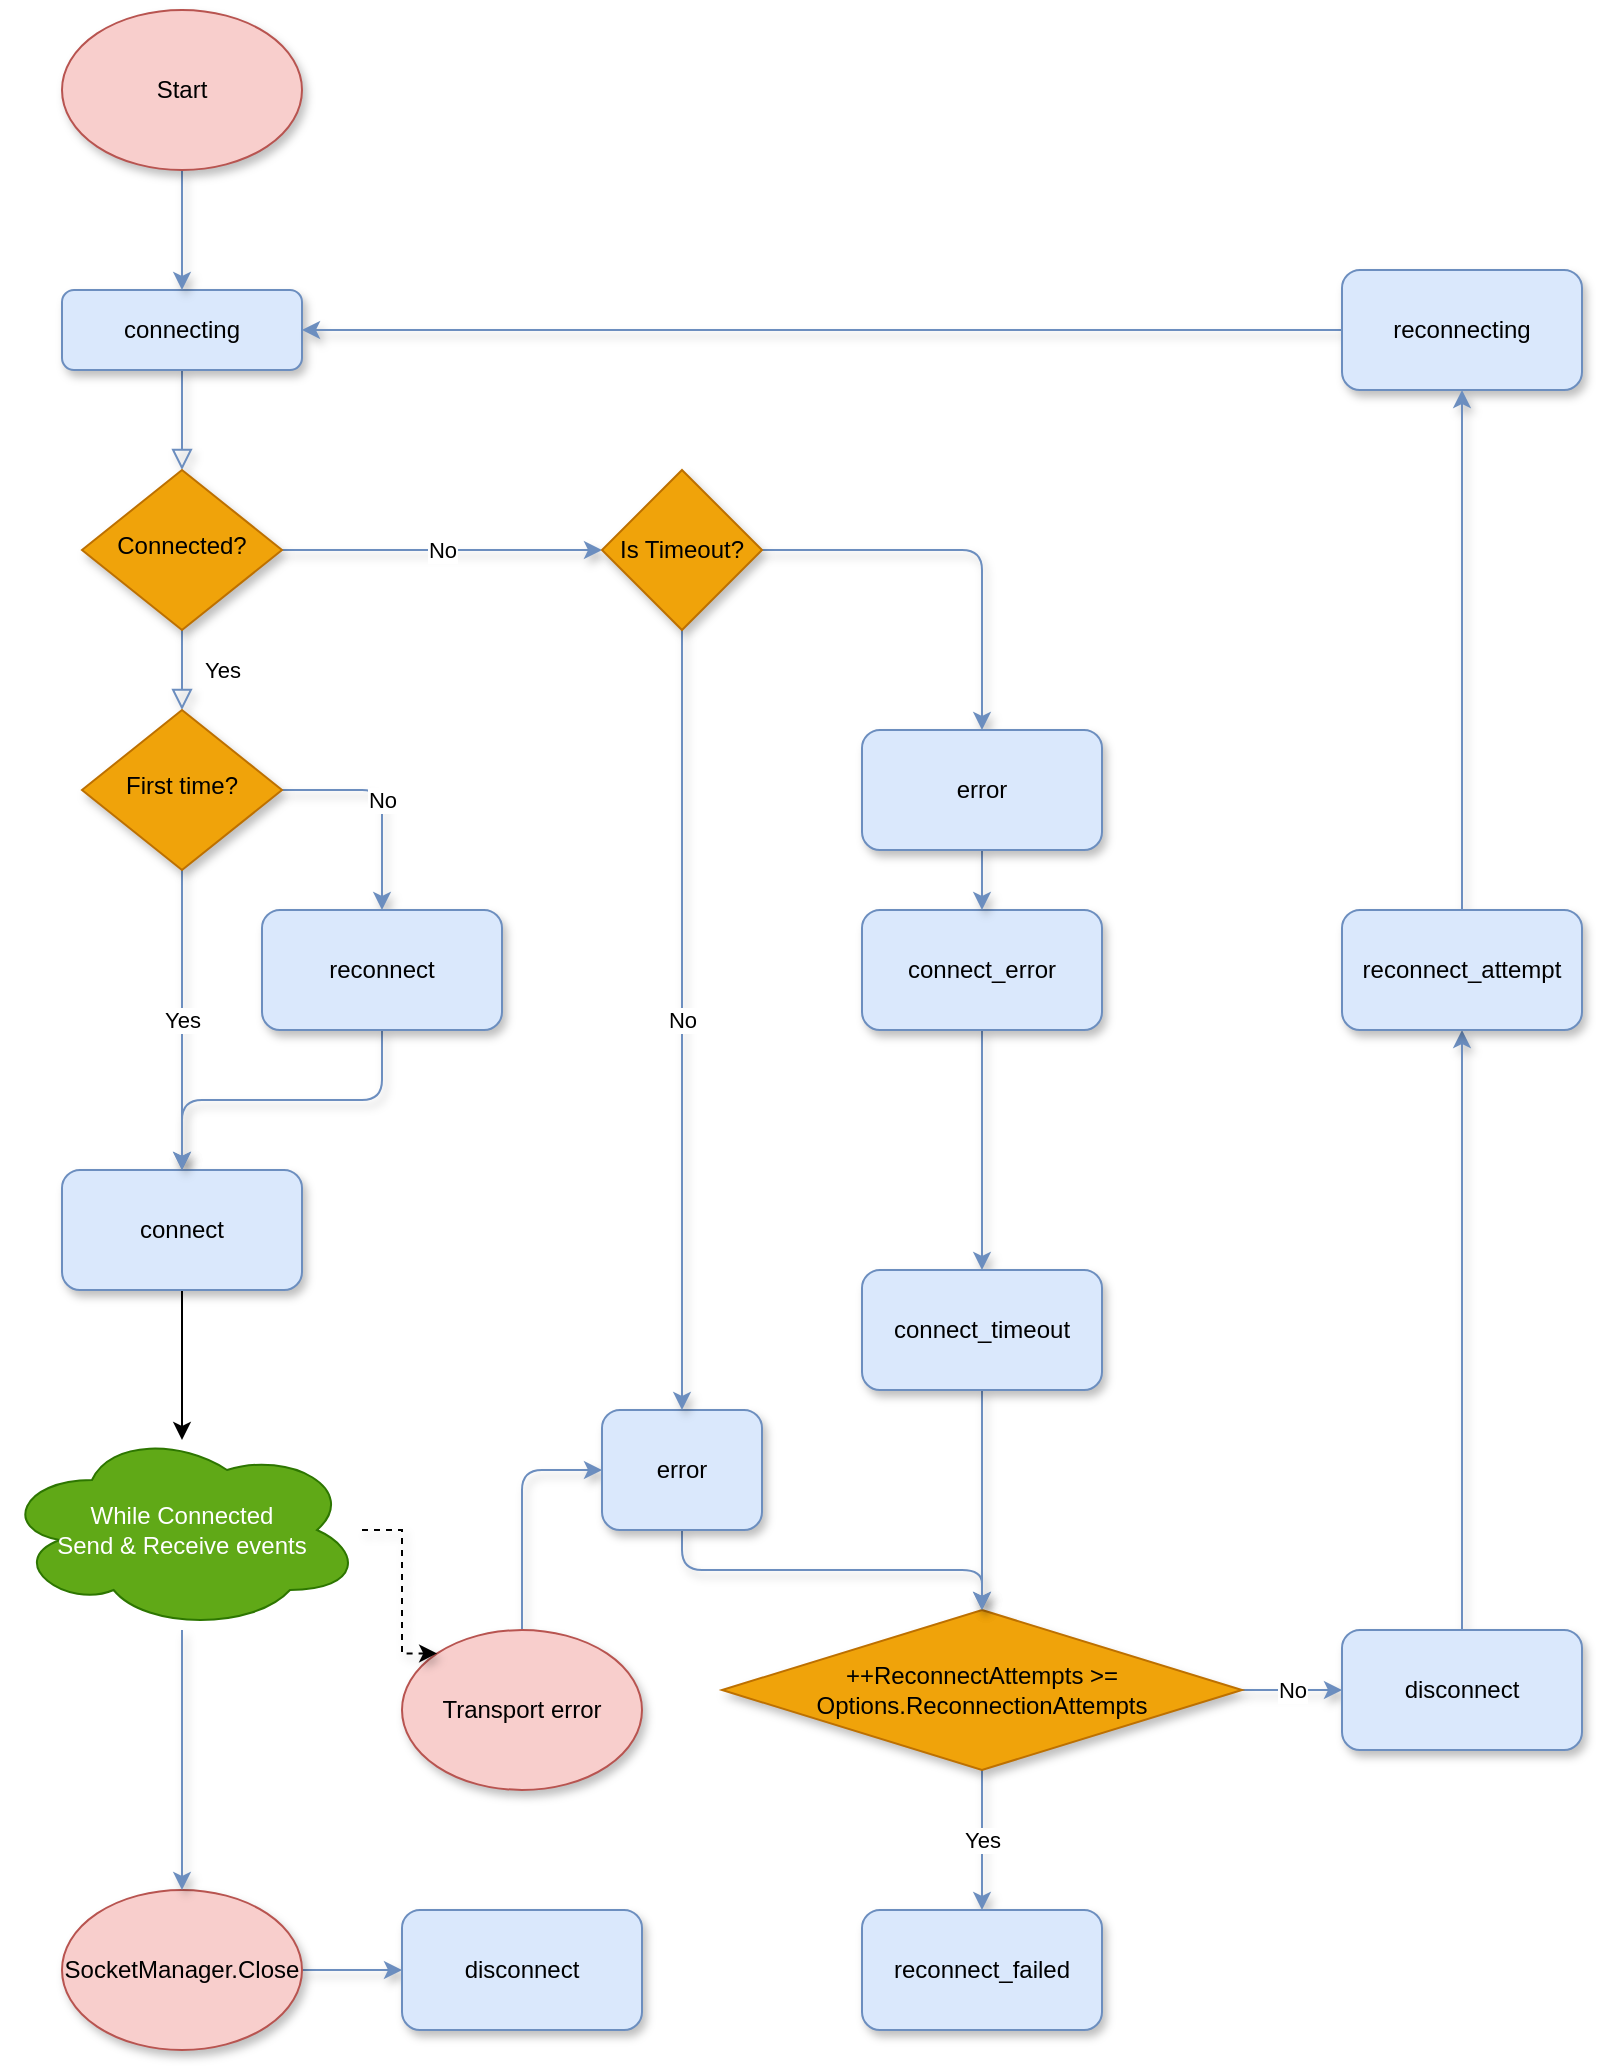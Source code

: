 <mxfile version="14.4.3" type="device"><diagram id="C5RBs43oDa-KdzZeNtuy" name="Page-1"><mxGraphModel dx="2048" dy="1168" grid="1" gridSize="10" guides="1" tooltips="1" connect="1" arrows="1" fold="1" page="1" pageScale="1" pageWidth="827" pageHeight="1169" math="0" shadow="0"><root><mxCell id="WIyWlLk6GJQsqaUBKTNV-0"/><mxCell id="WIyWlLk6GJQsqaUBKTNV-1" parent="WIyWlLk6GJQsqaUBKTNV-0"/><mxCell id="WIyWlLk6GJQsqaUBKTNV-2" value="" style="html=1;jettySize=auto;orthogonalLoop=1;fontSize=11;endArrow=block;endFill=0;endSize=8;strokeWidth=1;shadow=1;labelBackgroundColor=none;edgeStyle=orthogonalEdgeStyle;sketch=0;fillColor=#dae8fc;strokeColor=#6C8EBF;snapToPoint=0;" parent="WIyWlLk6GJQsqaUBKTNV-1" source="WIyWlLk6GJQsqaUBKTNV-3" target="WIyWlLk6GJQsqaUBKTNV-6" edge="1"><mxGeometry relative="1" as="geometry"/></mxCell><mxCell id="WIyWlLk6GJQsqaUBKTNV-3" value="connecting" style="whiteSpace=wrap;html=1;fontSize=12;glass=0;strokeWidth=1;shadow=1;sketch=0;fillColor=#dae8fc;strokeColor=#6C8EBF;snapToPoint=0;rounded=1;" parent="WIyWlLk6GJQsqaUBKTNV-1" vertex="1"><mxGeometry x="110" y="170" width="120" height="40" as="geometry"/></mxCell><mxCell id="WIyWlLk6GJQsqaUBKTNV-4" value="Yes" style="html=1;jettySize=auto;orthogonalLoop=1;fontSize=11;endArrow=block;endFill=0;endSize=8;strokeWidth=1;shadow=1;labelBackgroundColor=none;edgeStyle=orthogonalEdgeStyle;sketch=0;fillColor=#dae8fc;strokeColor=#6C8EBF;snapToPoint=0;" parent="WIyWlLk6GJQsqaUBKTNV-1" source="WIyWlLk6GJQsqaUBKTNV-6" target="WIyWlLk6GJQsqaUBKTNV-10" edge="1"><mxGeometry y="20" relative="1" as="geometry"><mxPoint as="offset"/></mxGeometry></mxCell><mxCell id="mvZYUtFKucEdSRb3_OM7-25" value="No" style="edgeStyle=orthogonalEdgeStyle;orthogonalLoop=1;jettySize=auto;html=1;entryX=0;entryY=0.5;entryDx=0;entryDy=0;shadow=1;sketch=0;fillColor=#dae8fc;strokeColor=#6C8EBF;snapToPoint=0;" parent="WIyWlLk6GJQsqaUBKTNV-1" source="WIyWlLk6GJQsqaUBKTNV-6" target="mvZYUtFKucEdSRb3_OM7-27" edge="1"><mxGeometry relative="1" as="geometry"/></mxCell><mxCell id="WIyWlLk6GJQsqaUBKTNV-6" value="Connected?" style="rhombus;whiteSpace=wrap;html=1;shadow=1;fontFamily=Helvetica;fontSize=12;align=center;strokeWidth=1;spacing=6;spacingTop=-4;sketch=0;fillColor=#f0a30a;strokeColor=#BD7000;snapToPoint=0;" parent="WIyWlLk6GJQsqaUBKTNV-1" vertex="1"><mxGeometry x="120" y="260" width="100" height="80" as="geometry"/></mxCell><mxCell id="mvZYUtFKucEdSRb3_OM7-16" value="Yes" style="edgeStyle=orthogonalEdgeStyle;orthogonalLoop=1;jettySize=auto;html=1;entryX=0.5;entryY=0;entryDx=0;entryDy=0;exitX=0.5;exitY=1;exitDx=0;exitDy=0;shadow=1;sketch=0;fillColor=#dae8fc;strokeColor=#6C8EBF;snapToPoint=0;" parent="WIyWlLk6GJQsqaUBKTNV-1" source="WIyWlLk6GJQsqaUBKTNV-10" target="mvZYUtFKucEdSRb3_OM7-15" edge="1"><mxGeometry relative="1" as="geometry"/></mxCell><mxCell id="mvZYUtFKucEdSRb3_OM7-18" value="No" style="edgeStyle=orthogonalEdgeStyle;orthogonalLoop=1;jettySize=auto;html=1;exitX=1;exitY=0.5;exitDx=0;exitDy=0;entryX=0.5;entryY=0;entryDx=0;entryDy=0;shadow=1;sketch=0;fillColor=#dae8fc;strokeColor=#6C8EBF;snapToPoint=0;" parent="WIyWlLk6GJQsqaUBKTNV-1" source="WIyWlLk6GJQsqaUBKTNV-10" target="mvZYUtFKucEdSRb3_OM7-17" edge="1"><mxGeometry relative="1" as="geometry"/></mxCell><mxCell id="WIyWlLk6GJQsqaUBKTNV-10" value="First time?" style="rhombus;whiteSpace=wrap;html=1;shadow=1;fontFamily=Helvetica;fontSize=12;align=center;strokeWidth=1;spacing=6;spacingTop=-4;sketch=0;fillColor=#f0a30a;strokeColor=#BD7000;snapToPoint=0;" parent="WIyWlLk6GJQsqaUBKTNV-1" vertex="1"><mxGeometry x="120" y="380" width="100" height="80" as="geometry"/></mxCell><mxCell id="mvZYUtFKucEdSRb3_OM7-3" value="No" style="edgeStyle=orthogonalEdgeStyle;orthogonalLoop=1;jettySize=auto;html=1;entryX=0;entryY=0.5;entryDx=0;entryDy=0;exitX=1;exitY=0.5;exitDx=0;exitDy=0;shadow=1;sketch=0;fillColor=#dae8fc;strokeColor=#6C8EBF;snapToPoint=0;" parent="WIyWlLk6GJQsqaUBKTNV-1" source="mvZYUtFKucEdSRb3_OM7-0" target="mvZYUtFKucEdSRb3_OM7-9" edge="1"><mxGeometry relative="1" as="geometry"><mxPoint x="720" y="870" as="sourcePoint"/><mxPoint x="740" y="870" as="targetPoint"/></mxGeometry></mxCell><mxCell id="mvZYUtFKucEdSRb3_OM7-7" value="Yes" style="edgeStyle=orthogonalEdgeStyle;orthogonalLoop=1;jettySize=auto;html=1;entryX=0.5;entryY=0;entryDx=0;entryDy=0;shadow=1;sketch=0;fillColor=#dae8fc;strokeColor=#6C8EBF;snapToPoint=0;" parent="WIyWlLk6GJQsqaUBKTNV-1" source="mvZYUtFKucEdSRb3_OM7-0" target="mvZYUtFKucEdSRb3_OM7-4" edge="1"><mxGeometry relative="1" as="geometry"/></mxCell><mxCell id="mvZYUtFKucEdSRb3_OM7-0" value="++ReconnectAttempts &amp;gt;= Options.ReconnectionAttempts" style="rhombus;whiteSpace=wrap;html=1;shadow=1;sketch=0;fillColor=#f0a30a;strokeColor=#BD7000;snapToPoint=0;" parent="WIyWlLk6GJQsqaUBKTNV-1" vertex="1"><mxGeometry x="440" y="830" width="260" height="80" as="geometry"/></mxCell><mxCell id="mvZYUtFKucEdSRb3_OM7-4" value="reconnect_failed" style="whiteSpace=wrap;html=1;shadow=1;sketch=0;fillColor=#dae8fc;strokeColor=#6C8EBF;snapToPoint=0;rounded=1;glass=0;" parent="WIyWlLk6GJQsqaUBKTNV-1" vertex="1"><mxGeometry x="510" y="980" width="120" height="60" as="geometry"/></mxCell><mxCell id="mvZYUtFKucEdSRb3_OM7-13" style="edgeStyle=orthogonalEdgeStyle;orthogonalLoop=1;jettySize=auto;html=1;entryX=0.5;entryY=1;entryDx=0;entryDy=0;shadow=1;sketch=0;fillColor=#dae8fc;strokeColor=#6C8EBF;snapToPoint=0;" parent="WIyWlLk6GJQsqaUBKTNV-1" source="mvZYUtFKucEdSRb3_OM7-9" target="lUr3qCE6-xbkdmzD0Bv6-7" edge="1"><mxGeometry relative="1" as="geometry"><mxPoint x="844" y="570" as="targetPoint"/></mxGeometry></mxCell><mxCell id="mvZYUtFKucEdSRb3_OM7-9" value="disconnect" style="whiteSpace=wrap;html=1;shadow=1;sketch=0;fillColor=#dae8fc;strokeColor=#6C8EBF;snapToPoint=0;rounded=1;glass=0;" parent="WIyWlLk6GJQsqaUBKTNV-1" vertex="1"><mxGeometry x="750" y="840" width="120" height="60" as="geometry"/></mxCell><mxCell id="mvZYUtFKucEdSRb3_OM7-14" style="edgeStyle=orthogonalEdgeStyle;orthogonalLoop=1;jettySize=auto;html=1;entryX=1;entryY=0.5;entryDx=0;entryDy=0;shadow=1;sketch=0;fillColor=#dae8fc;strokeColor=#6C8EBF;snapToPoint=0;" parent="WIyWlLk6GJQsqaUBKTNV-1" source="mvZYUtFKucEdSRb3_OM7-10" target="WIyWlLk6GJQsqaUBKTNV-3" edge="1"><mxGeometry relative="1" as="geometry"/></mxCell><mxCell id="mvZYUtFKucEdSRb3_OM7-10" value="reconnecting" style="whiteSpace=wrap;html=1;shadow=1;sketch=0;fillColor=#dae8fc;strokeColor=#6C8EBF;snapToPoint=0;rounded=1;glass=0;" parent="WIyWlLk6GJQsqaUBKTNV-1" vertex="1"><mxGeometry x="750" y="160" width="120" height="60" as="geometry"/></mxCell><mxCell id="lUr3qCE6-xbkdmzD0Bv6-2" style="edgeStyle=orthogonalEdgeStyle;rounded=0;orthogonalLoop=1;jettySize=auto;html=1;entryX=0.5;entryY=0.05;entryDx=0;entryDy=0;entryPerimeter=0;" edge="1" parent="WIyWlLk6GJQsqaUBKTNV-1" source="mvZYUtFKucEdSRb3_OM7-15" target="lUr3qCE6-xbkdmzD0Bv6-1"><mxGeometry relative="1" as="geometry"/></mxCell><mxCell id="mvZYUtFKucEdSRb3_OM7-15" value="connect" style="whiteSpace=wrap;html=1;shadow=1;sketch=0;fillColor=#dae8fc;strokeColor=#6C8EBF;snapToPoint=0;rounded=1;glass=0;" parent="WIyWlLk6GJQsqaUBKTNV-1" vertex="1"><mxGeometry x="110" y="610" width="120" height="60" as="geometry"/></mxCell><mxCell id="lUr3qCE6-xbkdmzD0Bv6-0" style="edgeStyle=orthogonalEdgeStyle;rounded=1;orthogonalLoop=1;jettySize=auto;html=1;entryX=0.5;entryY=0;entryDx=0;entryDy=0;shadow=1;strokeColor=#6C8EBF;fillColor=#dae8fc;sketch=0;exitX=0.5;exitY=1;exitDx=0;exitDy=0;" edge="1" parent="WIyWlLk6GJQsqaUBKTNV-1" source="mvZYUtFKucEdSRb3_OM7-17" target="mvZYUtFKucEdSRb3_OM7-15"><mxGeometry relative="1" as="geometry"/></mxCell><mxCell id="mvZYUtFKucEdSRb3_OM7-17" value="reconnect" style="whiteSpace=wrap;html=1;shadow=1;sketch=0;fillColor=#dae8fc;strokeColor=#6C8EBF;snapToPoint=0;rounded=1;glass=0;" parent="WIyWlLk6GJQsqaUBKTNV-1" vertex="1"><mxGeometry x="210" y="480" width="120" height="60" as="geometry"/></mxCell><mxCell id="mvZYUtFKucEdSRb3_OM7-21" style="edgeStyle=orthogonalEdgeStyle;orthogonalLoop=1;jettySize=auto;html=1;entryX=0.5;entryY=0;entryDx=0;entryDy=0;shadow=1;sketch=0;fillColor=#dae8fc;strokeColor=#6C8EBF;" parent="WIyWlLk6GJQsqaUBKTNV-1" source="mvZYUtFKucEdSRb3_OM7-20" target="WIyWlLk6GJQsqaUBKTNV-3" edge="1"><mxGeometry relative="1" as="geometry"/></mxCell><mxCell id="mvZYUtFKucEdSRb3_OM7-20" value="Start" style="ellipse;whiteSpace=wrap;html=1;shadow=1;sketch=0;fillColor=#f8cecc;strokeColor=#b85450;" parent="WIyWlLk6GJQsqaUBKTNV-1" vertex="1"><mxGeometry x="110" y="30" width="120" height="80" as="geometry"/></mxCell><mxCell id="mvZYUtFKucEdSRb3_OM7-38" style="edgeStyle=orthogonalEdgeStyle;orthogonalLoop=1;jettySize=auto;html=1;entryX=0;entryY=0.5;entryDx=0;entryDy=0;shadow=1;sketch=0;fillColor=#dae8fc;strokeColor=#6C8EBF;snapToPoint=0;" parent="WIyWlLk6GJQsqaUBKTNV-1" source="mvZYUtFKucEdSRb3_OM7-22" target="mvZYUtFKucEdSRb3_OM7-24" edge="1"><mxGeometry relative="1" as="geometry"/></mxCell><mxCell id="mvZYUtFKucEdSRb3_OM7-22" value="Transport error" style="ellipse;whiteSpace=wrap;html=1;shadow=1;sketch=0;fillColor=#f8cecc;strokeColor=#b85450;snapToPoint=0;" parent="WIyWlLk6GJQsqaUBKTNV-1" vertex="1"><mxGeometry x="280" y="840" width="120" height="80" as="geometry"/></mxCell><mxCell id="mvZYUtFKucEdSRb3_OM7-29" style="edgeStyle=orthogonalEdgeStyle;orthogonalLoop=1;jettySize=auto;html=1;entryX=0.5;entryY=0;entryDx=0;entryDy=0;exitX=0.5;exitY=1;exitDx=0;exitDy=0;shadow=1;sketch=0;fillColor=#dae8fc;strokeColor=#6C8EBF;snapToPoint=0;" parent="WIyWlLk6GJQsqaUBKTNV-1" source="mvZYUtFKucEdSRb3_OM7-24" target="mvZYUtFKucEdSRb3_OM7-0" edge="1"><mxGeometry relative="1" as="geometry"><mxPoint x="406" y="730" as="sourcePoint"/></mxGeometry></mxCell><mxCell id="mvZYUtFKucEdSRb3_OM7-24" value="error" style="whiteSpace=wrap;html=1;shadow=1;sketch=0;fillColor=#dae8fc;strokeColor=#6C8EBF;snapToPoint=0;rounded=1;glass=0;" parent="WIyWlLk6GJQsqaUBKTNV-1" vertex="1"><mxGeometry x="380" y="730" width="80" height="60" as="geometry"/></mxCell><mxCell id="mvZYUtFKucEdSRb3_OM7-28" value="No" style="edgeStyle=orthogonalEdgeStyle;orthogonalLoop=1;jettySize=auto;html=1;entryX=0.5;entryY=0;entryDx=0;entryDy=0;shadow=1;sketch=0;fillColor=#dae8fc;strokeColor=#6C8EBF;snapToPoint=0;" parent="WIyWlLk6GJQsqaUBKTNV-1" source="mvZYUtFKucEdSRb3_OM7-27" target="mvZYUtFKucEdSRb3_OM7-24" edge="1"><mxGeometry relative="1" as="geometry"/></mxCell><mxCell id="mvZYUtFKucEdSRb3_OM7-33" style="edgeStyle=orthogonalEdgeStyle;orthogonalLoop=1;jettySize=auto;html=1;entryX=0.5;entryY=0;entryDx=0;entryDy=0;shadow=1;sketch=0;fillColor=#dae8fc;strokeColor=#6C8EBF;snapToPoint=0;" parent="WIyWlLk6GJQsqaUBKTNV-1" source="mvZYUtFKucEdSRb3_OM7-27" target="mvZYUtFKucEdSRb3_OM7-32" edge="1"><mxGeometry relative="1" as="geometry"/></mxCell><mxCell id="mvZYUtFKucEdSRb3_OM7-27" value="Is Timeout?" style="rhombus;whiteSpace=wrap;html=1;shadow=1;sketch=0;fillColor=#f0a30a;strokeColor=#BD7000;snapToPoint=0;" parent="WIyWlLk6GJQsqaUBKTNV-1" vertex="1"><mxGeometry x="380" y="260" width="80" height="80" as="geometry"/></mxCell><mxCell id="mvZYUtFKucEdSRb3_OM7-35" style="edgeStyle=orthogonalEdgeStyle;orthogonalLoop=1;jettySize=auto;html=1;entryX=0.5;entryY=0;entryDx=0;entryDy=0;shadow=1;sketch=0;fillColor=#dae8fc;strokeColor=#6C8EBF;snapToPoint=0;" parent="WIyWlLk6GJQsqaUBKTNV-1" source="mvZYUtFKucEdSRb3_OM7-30" target="mvZYUtFKucEdSRb3_OM7-31" edge="1"><mxGeometry relative="1" as="geometry"/></mxCell><mxCell id="mvZYUtFKucEdSRb3_OM7-30" value="connect_error" style="whiteSpace=wrap;html=1;shadow=1;sketch=0;fillColor=#dae8fc;strokeColor=#6C8EBF;snapToPoint=0;rounded=1;glass=0;" parent="WIyWlLk6GJQsqaUBKTNV-1" vertex="1"><mxGeometry x="510" y="480" width="120" height="60" as="geometry"/></mxCell><mxCell id="mvZYUtFKucEdSRb3_OM7-36" style="edgeStyle=orthogonalEdgeStyle;orthogonalLoop=1;jettySize=auto;html=1;entryX=0.5;entryY=0;entryDx=0;entryDy=0;shadow=1;sketch=0;fillColor=#dae8fc;strokeColor=#6C8EBF;snapToPoint=0;" parent="WIyWlLk6GJQsqaUBKTNV-1" source="mvZYUtFKucEdSRb3_OM7-31" target="mvZYUtFKucEdSRb3_OM7-0" edge="1"><mxGeometry relative="1" as="geometry"/></mxCell><mxCell id="mvZYUtFKucEdSRb3_OM7-31" value="connect_timeout" style="whiteSpace=wrap;html=1;shadow=1;sketch=0;fillColor=#dae8fc;strokeColor=#6C8EBF;snapToPoint=0;rounded=1;glass=0;" parent="WIyWlLk6GJQsqaUBKTNV-1" vertex="1"><mxGeometry x="510" y="660" width="120" height="60" as="geometry"/></mxCell><mxCell id="mvZYUtFKucEdSRb3_OM7-34" style="edgeStyle=orthogonalEdgeStyle;orthogonalLoop=1;jettySize=auto;html=1;entryX=0.5;entryY=0;entryDx=0;entryDy=0;shadow=1;sketch=0;fillColor=#dae8fc;strokeColor=#6C8EBF;snapToPoint=0;" parent="WIyWlLk6GJQsqaUBKTNV-1" source="mvZYUtFKucEdSRb3_OM7-32" target="mvZYUtFKucEdSRb3_OM7-30" edge="1"><mxGeometry relative="1" as="geometry"/></mxCell><mxCell id="mvZYUtFKucEdSRb3_OM7-32" value="error" style="whiteSpace=wrap;html=1;shadow=1;sketch=0;fillColor=#dae8fc;strokeColor=#6C8EBF;snapToPoint=0;rounded=1;glass=0;" parent="WIyWlLk6GJQsqaUBKTNV-1" vertex="1"><mxGeometry x="510" y="390" width="120" height="60" as="geometry"/></mxCell><mxCell id="mvZYUtFKucEdSRb3_OM7-41" style="edgeStyle=orthogonalEdgeStyle;orthogonalLoop=1;jettySize=auto;html=1;entryX=0;entryY=0.5;entryDx=0;entryDy=0;shadow=1;sketch=0;fillColor=#dae8fc;strokeColor=#6C8EBF;snapToPoint=0;" parent="WIyWlLk6GJQsqaUBKTNV-1" source="mvZYUtFKucEdSRb3_OM7-39" target="mvZYUtFKucEdSRb3_OM7-40" edge="1"><mxGeometry relative="1" as="geometry"/></mxCell><mxCell id="mvZYUtFKucEdSRb3_OM7-39" value="SocketManager.Close" style="ellipse;whiteSpace=wrap;html=1;shadow=1;sketch=0;fillColor=#f8cecc;strokeColor=#b85450;snapToPoint=0;" parent="WIyWlLk6GJQsqaUBKTNV-1" vertex="1"><mxGeometry x="110" y="970" width="120" height="80" as="geometry"/></mxCell><mxCell id="mvZYUtFKucEdSRb3_OM7-40" value="disconnect" style="whiteSpace=wrap;html=1;shadow=1;sketch=0;fillColor=#dae8fc;strokeColor=#6C8EBF;snapToPoint=0;rounded=1;glass=0;" parent="WIyWlLk6GJQsqaUBKTNV-1" vertex="1"><mxGeometry x="280" y="980" width="120" height="60" as="geometry"/></mxCell><mxCell id="lUr3qCE6-xbkdmzD0Bv6-4" style="edgeStyle=orthogonalEdgeStyle;rounded=1;orthogonalLoop=1;jettySize=auto;html=1;entryX=0.5;entryY=0;entryDx=0;entryDy=0;shadow=1;sketch=0;strokeColor=#6C8EBF;fillColor=#dae8fc;" edge="1" parent="WIyWlLk6GJQsqaUBKTNV-1" source="lUr3qCE6-xbkdmzD0Bv6-1" target="mvZYUtFKucEdSRb3_OM7-39"><mxGeometry relative="1" as="geometry"/></mxCell><mxCell id="lUr3qCE6-xbkdmzD0Bv6-5" style="edgeStyle=orthogonalEdgeStyle;rounded=0;sketch=0;orthogonalLoop=1;jettySize=auto;html=1;entryX=0;entryY=0;entryDx=0;entryDy=0;shadow=1;dashed=1;" edge="1" parent="WIyWlLk6GJQsqaUBKTNV-1" source="lUr3qCE6-xbkdmzD0Bv6-1" target="mvZYUtFKucEdSRb3_OM7-22"><mxGeometry relative="1" as="geometry"/></mxCell><mxCell id="lUr3qCE6-xbkdmzD0Bv6-1" value="While Connected&lt;br&gt;Send &amp;amp;&amp;nbsp;Receive events" style="ellipse;shape=cloud;whiteSpace=wrap;html=1;fillColor=#60a917;strokeColor=#2D7600;fontColor=#ffffff;" vertex="1" parent="WIyWlLk6GJQsqaUBKTNV-1"><mxGeometry x="80" y="740" width="180" height="100" as="geometry"/></mxCell><mxCell id="lUr3qCE6-xbkdmzD0Bv6-8" style="edgeStyle=orthogonalEdgeStyle;rounded=1;sketch=0;orthogonalLoop=1;jettySize=auto;html=1;entryX=0.5;entryY=1;entryDx=0;entryDy=0;shadow=1;strokeColor=#6C8EBF;fillColor=#dae8fc;" edge="1" parent="WIyWlLk6GJQsqaUBKTNV-1" source="lUr3qCE6-xbkdmzD0Bv6-7" target="mvZYUtFKucEdSRb3_OM7-10"><mxGeometry relative="1" as="geometry"/></mxCell><mxCell id="lUr3qCE6-xbkdmzD0Bv6-7" value="reconnect_attempt" style="rounded=1;whiteSpace=wrap;html=1;shadow=1;strokeColor=#6C8EBF;fillColor=#dae8fc;glass=0;sketch=0;" vertex="1" parent="WIyWlLk6GJQsqaUBKTNV-1"><mxGeometry x="750" y="480" width="120" height="60" as="geometry"/></mxCell></root></mxGraphModel></diagram></mxfile>